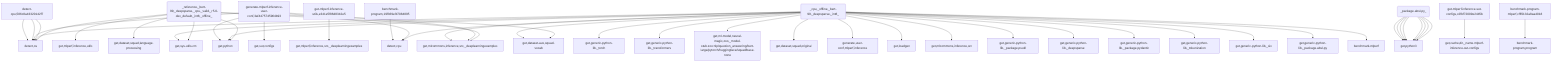 graph TD
    app-mlperf-inference,d775cac873ee4231_(_reference,_bert-99,_deepsparse,_cpu,_valid,_r5.0-dev_default,_int8,_offline_) --> detect,os
    app-mlperf-inference,d775cac873ee4231_(_reference,_bert-99,_deepsparse,_cpu,_valid,_r5.0-dev_default,_int8,_offline_) --> get,sys-utils-cm
    app-mlperf-inference,d775cac873ee4231_(_reference,_bert-99,_deepsparse,_cpu,_valid,_r5.0-dev_default,_int8,_offline_) --> get,python
    app-mlperf-inference,d775cac873ee4231_(_reference,_bert-99,_deepsparse,_cpu,_valid,_r5.0-dev_default,_int8,_offline_) --> get,mlcommons,inference,src,_deeplearningexamples
    get-mlperf-inference-utils,e341e5f86d8342e5 --> get,mlperf,inference,src,_deeplearningexamples
    app-mlperf-inference,d775cac873ee4231_(_reference,_bert-99,_deepsparse,_cpu,_valid,_r5.0-dev_default,_int8,_offline_) --> get,mlperf,inference,utils
    app-mlperf-inference,d775cac873ee4231_(_reference,_bert-99,_deepsparse,_cpu,_valid,_r5.0-dev_default,_int8,_offline_) --> get,dataset,squad,language-processing
    app-mlperf-inference,d775cac873ee4231_(_reference,_bert-99,_deepsparse,_cpu,_valid,_r5.0-dev_default,_int8,_offline_) --> get,dataset-aux,squad-vocab
    app-mlperf-inference-mlcommons-python,ff149e9781fc4b65_(_cpu,_offline,_bert-99,_deepsparse,_int8_) --> detect,os
    detect-cpu,586c8a43320142f7 --> detect,os
    app-mlperf-inference-mlcommons-python,ff149e9781fc4b65_(_cpu,_offline,_bert-99,_deepsparse,_int8_) --> detect,cpu
    app-mlperf-inference-mlcommons-python,ff149e9781fc4b65_(_cpu,_offline,_bert-99,_deepsparse,_int8_) --> get,sys-utils-cm
    app-mlperf-inference-mlcommons-python,ff149e9781fc4b65_(_cpu,_offline,_bert-99,_deepsparse,_int8_) --> get,python
    get-generic-python-lib,94b62a682bc44791_(_torch_) --> get,python3
    app-mlperf-inference-mlcommons-python,ff149e9781fc4b65_(_cpu,_offline,_bert-99,_deepsparse,_int8_) --> get,generic-python-lib,_torch
    get-generic-python-lib,94b62a682bc44791_(_transformers_) --> get,python3
    app-mlperf-inference-mlcommons-python,ff149e9781fc4b65_(_cpu,_offline,_bert-99,_deepsparse,_int8_) --> get,generic-python-lib,_transformers
    app-mlperf-inference-mlcommons-python,ff149e9781fc4b65_(_cpu,_offline,_bert-99,_deepsparse,_int8_) --> get,ml-model,neural-magic,zoo,_model-stub.zoo:nlp/question_answering/bert-large/pytorch/huggingface/squad/base-none
    app-mlperf-inference-mlcommons-python,ff149e9781fc4b65_(_cpu,_offline,_bert-99,_deepsparse,_int8_) --> get,dataset,squad,original
    app-mlperf-inference-mlcommons-python,ff149e9781fc4b65_(_cpu,_offline,_bert-99,_deepsparse,_int8_) --> get,dataset-aux,squad-vocab
    generate-mlperf-inference-user-conf,3af4475745964b93 --> detect,os
    detect-cpu,586c8a43320142f7 --> detect,os
    generate-mlperf-inference-user-conf,3af4475745964b93 --> detect,cpu
    generate-mlperf-inference-user-conf,3af4475745964b93 --> get,python
    generate-mlperf-inference-user-conf,3af4475745964b93 --> get,mlcommons,inference,src,_deeplearningexamples
    get-mlperf-inference-sut-configs,c2fbf72009e2445b --> get,cache,dir,_name.mlperf-inference-sut-configs
    generate-mlperf-inference-user-conf,3af4475745964b93 --> get,sut,configs
    app-mlperf-inference-mlcommons-python,ff149e9781fc4b65_(_cpu,_offline,_bert-99,_deepsparse,_int8_) --> generate,user-conf,mlperf,inference
    app-mlperf-inference-mlcommons-python,ff149e9781fc4b65_(_cpu,_offline,_bert-99,_deepsparse,_int8_) --> get,loadgen
    app-mlperf-inference-mlcommons-python,ff149e9781fc4b65_(_cpu,_offline,_bert-99,_deepsparse,_int8_) --> get,mlcommons,inference,src,_deeplearningexamples
    app-mlperf-inference-mlcommons-python,ff149e9781fc4b65_(_cpu,_offline,_bert-99,_deepsparse,_int8_) --> get,mlcommons,inference,src
    get-generic-python-lib,94b62a682bc44791_(_package.psutil_) --> get,python3
    app-mlperf-inference-mlcommons-python,ff149e9781fc4b65_(_cpu,_offline,_bert-99,_deepsparse,_int8_) --> get,generic-python-lib,_package.psutil
    get-generic-python-lib,94b62a682bc44791_(_deepsparse_) --> get,python3
    app-mlperf-inference-mlcommons-python,ff149e9781fc4b65_(_cpu,_offline,_bert-99,_deepsparse,_int8_) --> get,generic-python-lib,_deepsparse
    get-generic-python-lib,94b62a682bc44791_(_package.pydantic_) --> get,python3
    app-mlperf-inference-mlcommons-python,ff149e9781fc4b65_(_cpu,_offline,_bert-99,_deepsparse,_int8_) --> get,generic-python-lib,_package.pydantic
    get-generic-python-lib,94b62a682bc44791_(_tokenization_) --> get,python3
    app-mlperf-inference-mlcommons-python,ff149e9781fc4b65_(_cpu,_offline,_bert-99,_deepsparse,_int8_) --> get,generic-python-lib,_tokenization
    get-generic-python-lib,94b62a682bc44791_(_six_) --> get,python3
    app-mlperf-inference-mlcommons-python,ff149e9781fc4b65_(_cpu,_offline,_bert-99,_deepsparse,_int8_) --> get,generic-python-lib,_six
    get-generic-python-lib,94b62a682bc44791_(_package.absl-py_) --> get,python3
    app-mlperf-inference-mlcommons-python,ff149e9781fc4b65_(_cpu,_offline,_bert-99,_deepsparse,_int8_) --> get,generic-python-lib,_package.absl-py
    detect-cpu,586c8a43320142f7 --> detect,os
    benchmark-program,19f369ef47084895 --> detect,cpu
    benchmark-program-mlperf,cfff0132a8aa4018 --> benchmark-program,program
    app-mlperf-inference-mlcommons-python,ff149e9781fc4b65_(_cpu,_offline,_bert-99,_deepsparse,_int8_) --> benchmark-mlperf